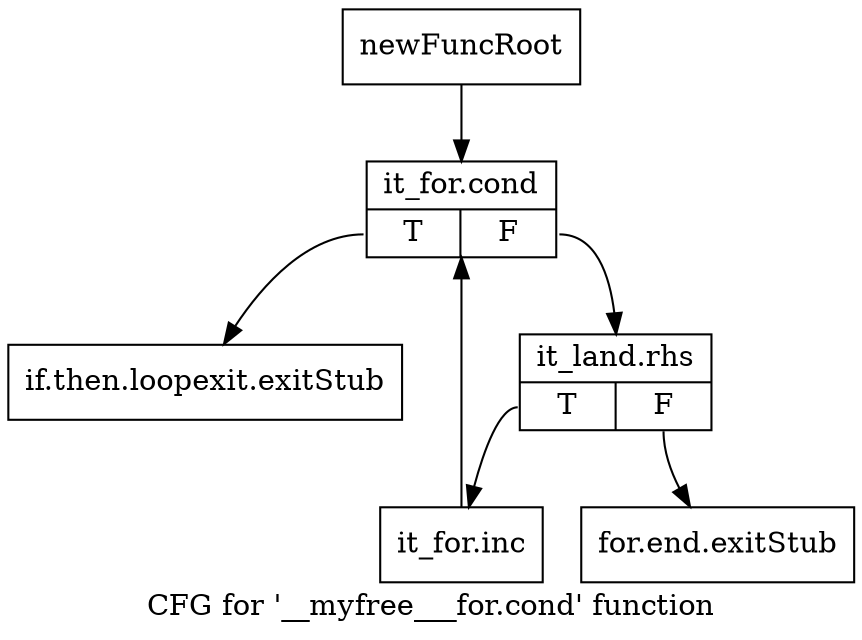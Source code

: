 digraph "CFG for '__myfree___for.cond' function" {
	label="CFG for '__myfree___for.cond' function";

	Node0x113af70 [shape=record,label="{newFuncRoot}"];
	Node0x113af70 -> Node0x113b060;
	Node0x113afc0 [shape=record,label="{if.then.loopexit.exitStub}"];
	Node0x113b010 [shape=record,label="{for.end.exitStub}"];
	Node0x113b060 [shape=record,label="{it_for.cond|{<s0>T|<s1>F}}"];
	Node0x113b060:s0 -> Node0x113afc0;
	Node0x113b060:s1 -> Node0x113b0b0;
	Node0x113b0b0 [shape=record,label="{it_land.rhs|{<s0>T|<s1>F}}"];
	Node0x113b0b0:s0 -> Node0x113b100;
	Node0x113b0b0:s1 -> Node0x113b010;
	Node0x113b100 [shape=record,label="{it_for.inc}"];
	Node0x113b100 -> Node0x113b060;
}
